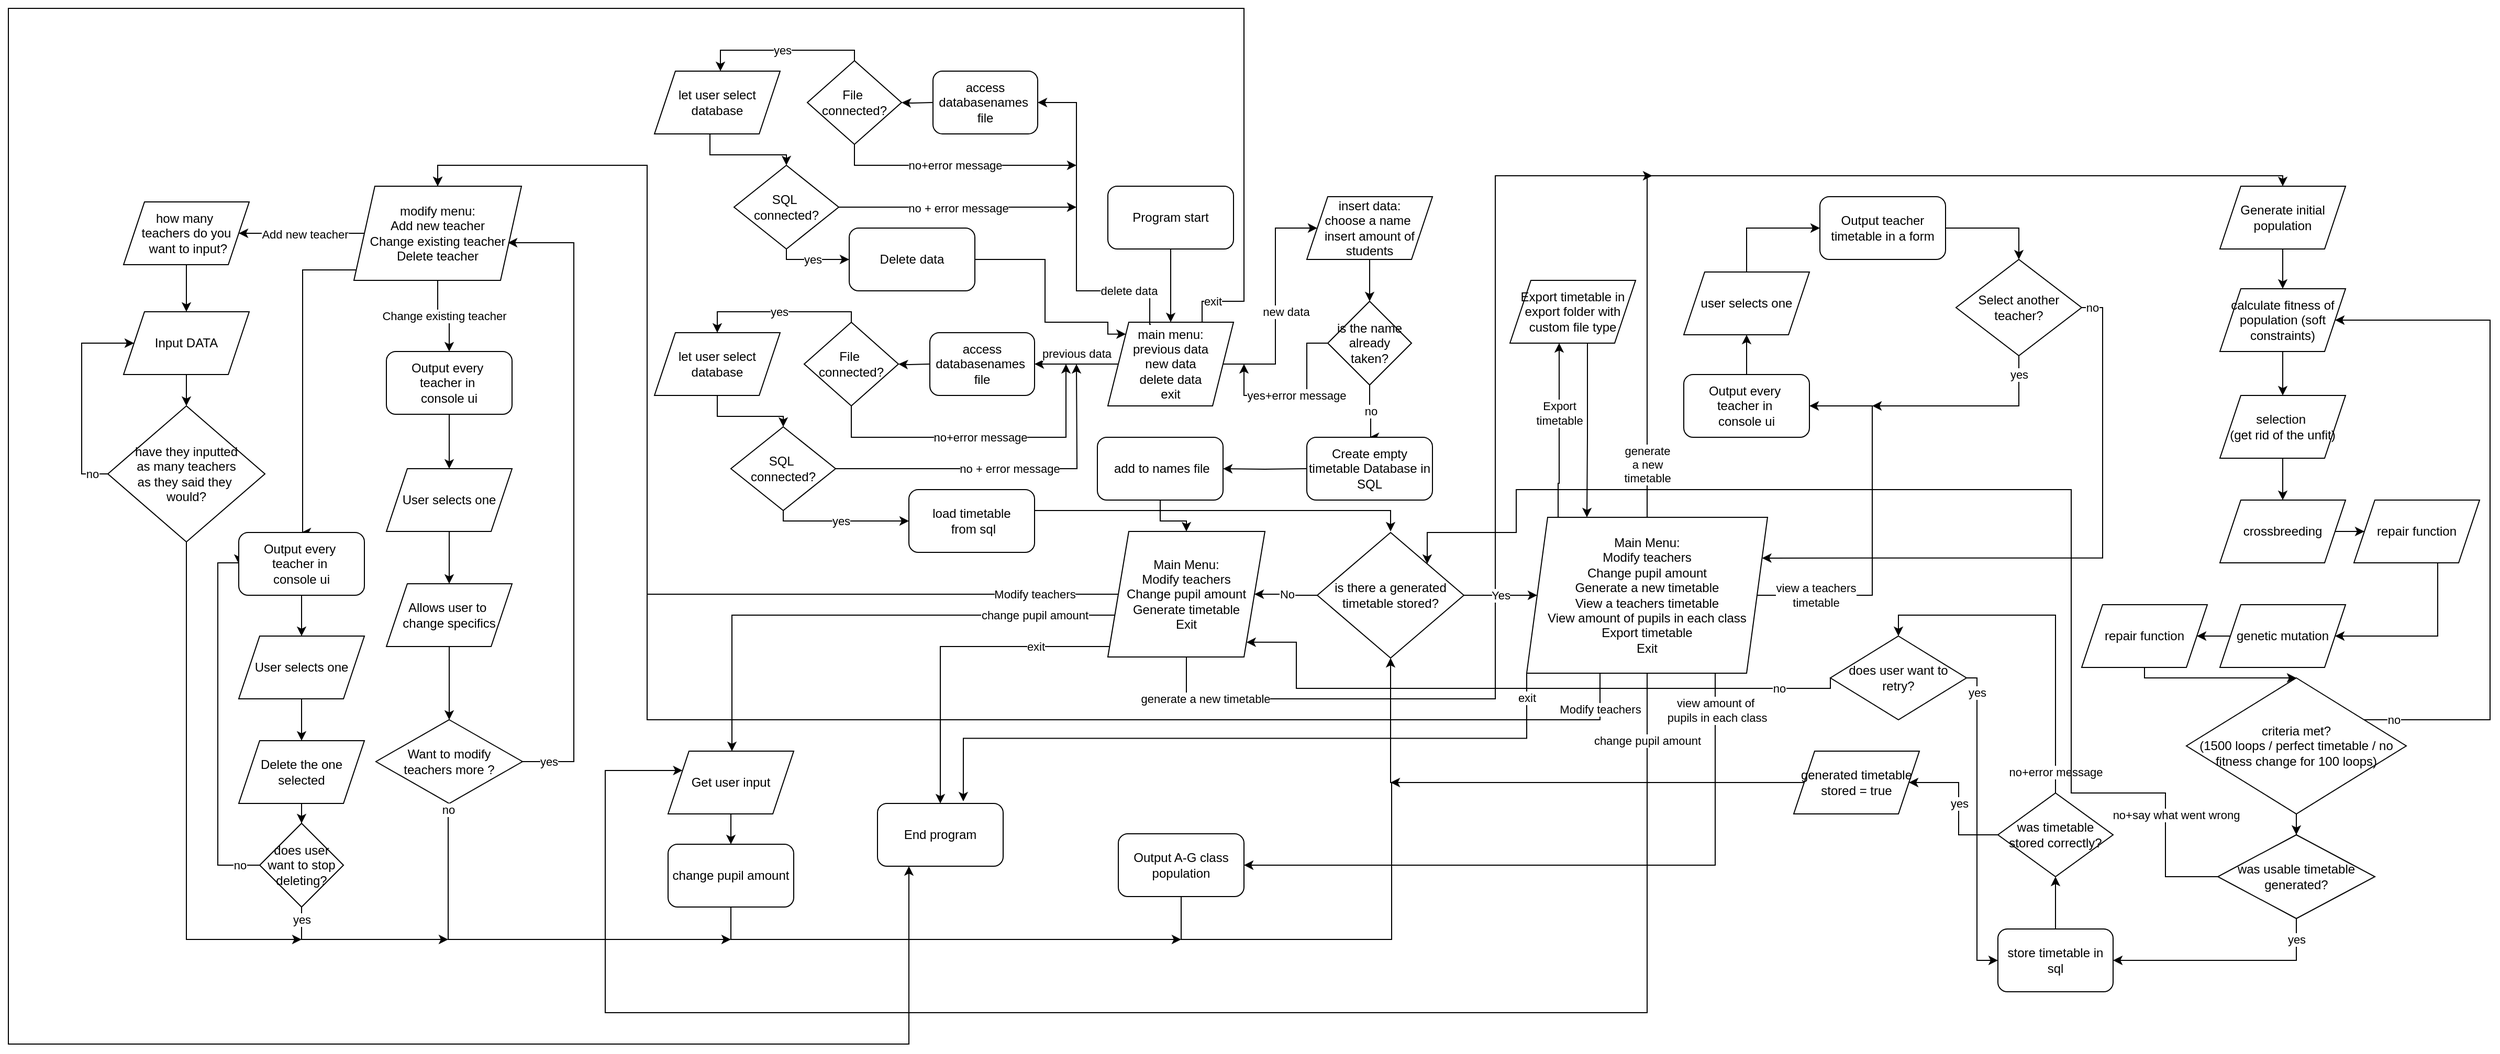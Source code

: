 <mxfile version="28.1.0">
  <diagram name="Page-1" id="5TjFJNbgtK6tRQX0CHqg">
    <mxGraphModel dx="2893" dy="2220" grid="1" gridSize="10" guides="1" tooltips="1" connect="1" arrows="1" fold="1" page="1" pageScale="1" pageWidth="827" pageHeight="1169" math="0" shadow="0">
      <root>
        <mxCell id="0" />
        <mxCell id="1" parent="0" />
        <mxCell id="_rqBkX1GEyzZLxkPlKRW-8" value="" style="edgeStyle=orthogonalEdgeStyle;rounded=0;orthogonalLoop=1;jettySize=auto;html=1;" parent="1" source="qPmPJSWQYSYvyi7kfRVx-1" target="qPmPJSWQYSYvyi7kfRVx-5" edge="1">
          <mxGeometry relative="1" as="geometry" />
        </mxCell>
        <mxCell id="qPmPJSWQYSYvyi7kfRVx-1" value="Program start" style="rounded=1;whiteSpace=wrap;html=1;" parent="1" vertex="1">
          <mxGeometry x="330" y="40" width="120" height="60" as="geometry" />
        </mxCell>
        <mxCell id="qPmPJSWQYSYvyi7kfRVx-8" value="previous data" style="edgeStyle=orthogonalEdgeStyle;rounded=0;orthogonalLoop=1;jettySize=auto;html=1;entryX=1;entryY=0.5;entryDx=0;entryDy=0;" parent="1" source="qPmPJSWQYSYvyi7kfRVx-5" edge="1">
          <mxGeometry y="-10" relative="1" as="geometry">
            <mxPoint as="offset" />
            <mxPoint x="260" y="210" as="targetPoint" />
          </mxGeometry>
        </mxCell>
        <mxCell id="_rqBkX1GEyzZLxkPlKRW-2" value="new data" style="edgeStyle=orthogonalEdgeStyle;rounded=0;orthogonalLoop=1;jettySize=auto;html=1;" parent="1" source="qPmPJSWQYSYvyi7kfRVx-5" target="_rqBkX1GEyzZLxkPlKRW-1" edge="1">
          <mxGeometry x="-0.091" y="-10" relative="1" as="geometry">
            <mxPoint as="offset" />
            <Array as="points">
              <mxPoint x="490" y="210" />
              <mxPoint x="490" y="80" />
            </Array>
          </mxGeometry>
        </mxCell>
        <mxCell id="ajdPaDMgWtltzfyTav8S-1" value="exit" style="edgeStyle=orthogonalEdgeStyle;rounded=0;orthogonalLoop=1;jettySize=auto;html=1;entryX=0.25;entryY=1;entryDx=0;entryDy=0;" edge="1" parent="1" source="qPmPJSWQYSYvyi7kfRVx-5" target="QJsNYXhnwNITKUMt3Eq2-19">
          <mxGeometry x="-0.983" relative="1" as="geometry">
            <Array as="points">
              <mxPoint x="420" y="150" />
              <mxPoint x="460" y="150" />
              <mxPoint x="460" y="-130" />
              <mxPoint x="-720" y="-130" />
              <mxPoint x="-720" y="860" />
              <mxPoint x="140" y="860" />
            </Array>
            <mxPoint as="offset" />
          </mxGeometry>
        </mxCell>
        <mxCell id="qPmPJSWQYSYvyi7kfRVx-5" value="main menu:&lt;br&gt;previous data&lt;br&gt;new data&lt;div&gt;delete data&lt;/div&gt;&lt;div&gt;exit&lt;/div&gt;" style="shape=parallelogram;perimeter=parallelogramPerimeter;whiteSpace=wrap;html=1;fixedSize=1;" parent="1" vertex="1">
          <mxGeometry x="330" y="170" width="120" height="80" as="geometry" />
        </mxCell>
        <mxCell id="qPmPJSWQYSYvyi7kfRVx-10" value="" style="edgeStyle=orthogonalEdgeStyle;rounded=0;orthogonalLoop=1;jettySize=auto;html=1;" parent="1" source="qPmPJSWQYSYvyi7kfRVx-7" target="qPmPJSWQYSYvyi7kfRVx-9" edge="1">
          <mxGeometry relative="1" as="geometry" />
        </mxCell>
        <mxCell id="qPmPJSWQYSYvyi7kfRVx-7" value="&lt;div&gt;let user select database&lt;/div&gt;" style="shape=parallelogram;perimeter=parallelogramPerimeter;whiteSpace=wrap;html=1;fixedSize=1;" parent="1" vertex="1">
          <mxGeometry x="-103" y="180" width="120" height="60" as="geometry" />
        </mxCell>
        <mxCell id="qPmPJSWQYSYvyi7kfRVx-16" value="no + error message" style="edgeStyle=orthogonalEdgeStyle;rounded=0;orthogonalLoop=1;jettySize=auto;html=1;" parent="1" source="qPmPJSWQYSYvyi7kfRVx-9" edge="1">
          <mxGeometry relative="1" as="geometry">
            <mxPoint x="300" y="210" as="targetPoint" />
          </mxGeometry>
        </mxCell>
        <mxCell id="qPmPJSWQYSYvyi7kfRVx-18" value="yes" style="edgeStyle=orthogonalEdgeStyle;rounded=0;orthogonalLoop=1;jettySize=auto;html=1;entryX=0;entryY=0.5;entryDx=0;entryDy=0;" parent="1" source="qPmPJSWQYSYvyi7kfRVx-9" target="_rqBkX1GEyzZLxkPlKRW-16" edge="1">
          <mxGeometry relative="1" as="geometry">
            <mxPoint x="-43" y="382" as="targetPoint" />
            <Array as="points">
              <mxPoint x="20" y="360" />
            </Array>
          </mxGeometry>
        </mxCell>
        <mxCell id="qPmPJSWQYSYvyi7kfRVx-9" value="SQL&amp;nbsp;&lt;div&gt;connected?&lt;/div&gt;" style="rhombus;whiteSpace=wrap;html=1;" parent="1" vertex="1">
          <mxGeometry x="-30" y="270" width="100" height="80" as="geometry" />
        </mxCell>
        <mxCell id="_rqBkX1GEyzZLxkPlKRW-7" style="edgeStyle=orthogonalEdgeStyle;rounded=0;orthogonalLoop=1;jettySize=auto;html=1;exitX=1;exitY=0.5;exitDx=0;exitDy=0;" parent="1" source="_rqBkX1GEyzZLxkPlKRW-16" edge="1">
          <mxGeometry relative="1" as="geometry">
            <mxPoint x="250" y="412" as="sourcePoint" />
            <mxPoint x="600" y="370" as="targetPoint" />
            <Array as="points">
              <mxPoint x="260" y="350" />
              <mxPoint x="600" y="350" />
            </Array>
          </mxGeometry>
        </mxCell>
        <mxCell id="_rqBkX1GEyzZLxkPlKRW-4" value="no" style="edgeStyle=orthogonalEdgeStyle;rounded=0;orthogonalLoop=1;jettySize=auto;html=1;entryX=0.5;entryY=0;entryDx=0;entryDy=0;" parent="1" source="e7MBx-RKfeoT1PmBK_qc-9" target="_rqBkX1GEyzZLxkPlKRW-13" edge="1">
          <mxGeometry relative="1" as="geometry">
            <mxPoint x="580" y="270" as="targetPoint" />
            <Array as="points">
              <mxPoint x="580" y="250" />
              <mxPoint x="581" y="280" />
            </Array>
          </mxGeometry>
        </mxCell>
        <mxCell id="_rqBkX1GEyzZLxkPlKRW-1" value="&lt;div&gt;insert data:&lt;/div&gt;choose a name&lt;span style=&quot;background-color: transparent; color: light-dark(rgb(0, 0, 0), rgb(255, 255, 255));&quot;&gt;&amp;nbsp;&lt;/span&gt;&lt;div&gt;&lt;span style=&quot;background-color: transparent; color: light-dark(rgb(0, 0, 0), rgb(255, 255, 255));&quot;&gt;insert amount of students&lt;/span&gt;&lt;/div&gt;" style="shape=parallelogram;perimeter=parallelogramPerimeter;whiteSpace=wrap;html=1;fixedSize=1;" parent="1" vertex="1">
          <mxGeometry x="520" y="50" width="120" height="60" as="geometry" />
        </mxCell>
        <mxCell id="_rqBkX1GEyzZLxkPlKRW-6" style="edgeStyle=orthogonalEdgeStyle;rounded=0;orthogonalLoop=1;jettySize=auto;html=1;entryX=0.5;entryY=0;entryDx=0;entryDy=0;" parent="1" source="e7MBx-RKfeoT1PmBK_qc-12" target="_rqBkX1GEyzZLxkPlKRW-5" edge="1">
          <mxGeometry relative="1" as="geometry">
            <mxPoint x="520" y="310" as="sourcePoint" />
          </mxGeometry>
        </mxCell>
        <mxCell id="QJsNYXhnwNITKUMt3Eq2-2" value="generate a new timetable" style="edgeStyle=orthogonalEdgeStyle;rounded=0;orthogonalLoop=1;jettySize=auto;html=1;" parent="1" source="_rqBkX1GEyzZLxkPlKRW-5" edge="1">
          <mxGeometry x="-0.882" relative="1" as="geometry">
            <Array as="points">
              <mxPoint x="405" y="530" />
              <mxPoint x="700" y="530" />
              <mxPoint x="700" y="30" />
            </Array>
            <mxPoint as="offset" />
            <mxPoint x="850" y="30" as="targetPoint" />
          </mxGeometry>
        </mxCell>
        <mxCell id="QJsNYXhnwNITKUMt3Eq2-20" value="exit" style="edgeStyle=orthogonalEdgeStyle;rounded=0;orthogonalLoop=1;jettySize=auto;html=1;entryX=0.5;entryY=0;entryDx=0;entryDy=0;" parent="1" source="_rqBkX1GEyzZLxkPlKRW-5" target="QJsNYXhnwNITKUMt3Eq2-19" edge="1">
          <mxGeometry x="-0.548" relative="1" as="geometry">
            <Array as="points">
              <mxPoint x="170" y="480" />
            </Array>
            <mxPoint as="offset" />
          </mxGeometry>
        </mxCell>
        <mxCell id="V8lAPqID9X0f5ABY0hI3-2" value="Modify teachers" style="edgeStyle=orthogonalEdgeStyle;rounded=0;orthogonalLoop=1;jettySize=auto;html=1;entryX=0.5;entryY=0;entryDx=0;entryDy=0;" parent="1" source="_rqBkX1GEyzZLxkPlKRW-5" target="V8lAPqID9X0f5ABY0hI3-1" edge="1">
          <mxGeometry x="-0.852" relative="1" as="geometry">
            <Array as="points">
              <mxPoint x="-110" y="430" />
              <mxPoint x="-110" y="20" />
              <mxPoint x="-310" y="20" />
            </Array>
            <mxPoint as="offset" />
          </mxGeometry>
        </mxCell>
        <mxCell id="9dXRt_jeTQlMgvSYc37Z-23" value="change pupil amount" style="edgeStyle=orthogonalEdgeStyle;rounded=0;orthogonalLoop=1;jettySize=auto;html=1;" parent="1" source="_rqBkX1GEyzZLxkPlKRW-5" target="9dXRt_jeTQlMgvSYc37Z-24" edge="1">
          <mxGeometry x="-0.691" relative="1" as="geometry">
            <mxPoint x="-30" y="610" as="targetPoint" />
            <Array as="points">
              <mxPoint x="-29" y="450" />
            </Array>
            <mxPoint as="offset" />
          </mxGeometry>
        </mxCell>
        <mxCell id="_rqBkX1GEyzZLxkPlKRW-5" value="Main Menu:&lt;br&gt;&lt;div&gt;&lt;span style=&quot;background-color: transparent; color: light-dark(rgb(0, 0, 0), rgb(255, 255, 255));&quot;&gt;Modify&amp;nbsp;&lt;/span&gt;teachers&lt;/div&gt;&lt;div&gt;&lt;span style=&quot;background-color: transparent; color: light-dark(rgb(0, 0, 0), rgb(255, 255, 255));&quot;&gt;Change pupil amount&lt;/span&gt;&lt;/div&gt;&lt;div&gt;&lt;div&gt;Generate timetable&lt;/div&gt;&lt;/div&gt;&lt;div&gt;Exit&lt;/div&gt;" style="shape=parallelogram;perimeter=parallelogramPerimeter;whiteSpace=wrap;html=1;fixedSize=1;" parent="1" vertex="1">
          <mxGeometry x="330" y="370" width="150" height="120" as="geometry" />
        </mxCell>
        <mxCell id="_rqBkX1GEyzZLxkPlKRW-10" value="No" style="edgeStyle=orthogonalEdgeStyle;rounded=0;orthogonalLoop=1;jettySize=auto;html=1;" parent="1" source="_rqBkX1GEyzZLxkPlKRW-9" target="_rqBkX1GEyzZLxkPlKRW-5" edge="1">
          <mxGeometry relative="1" as="geometry" />
        </mxCell>
        <mxCell id="_rqBkX1GEyzZLxkPlKRW-12" value="Yes" style="edgeStyle=orthogonalEdgeStyle;rounded=0;orthogonalLoop=1;jettySize=auto;html=1;" parent="1" source="_rqBkX1GEyzZLxkPlKRW-9" target="_rqBkX1GEyzZLxkPlKRW-11" edge="1">
          <mxGeometry relative="1" as="geometry" />
        </mxCell>
        <mxCell id="_rqBkX1GEyzZLxkPlKRW-9" value="is there a generated timetable stored?" style="rhombus;whiteSpace=wrap;html=1;" parent="1" vertex="1">
          <mxGeometry x="530" y="371" width="140" height="120" as="geometry" />
        </mxCell>
        <mxCell id="QJsNYXhnwNITKUMt3Eq2-1" value="generate&lt;div&gt;&amp;nbsp;a new&amp;nbsp;&lt;/div&gt;&lt;div&gt;timetable&lt;/div&gt;" style="edgeStyle=orthogonalEdgeStyle;rounded=0;orthogonalLoop=1;jettySize=auto;html=1;entryX=0.5;entryY=0;entryDx=0;entryDy=0;" parent="1" source="_rqBkX1GEyzZLxkPlKRW-11" target="fO54vMzoq-XSmd5Qjlf1-3" edge="1">
          <mxGeometry x="-0.89" relative="1" as="geometry">
            <Array as="points">
              <mxPoint x="845" y="30" />
              <mxPoint x="1452" y="30" />
            </Array>
            <mxPoint y="1" as="offset" />
            <mxPoint x="1570" y="20" as="targetPoint" />
          </mxGeometry>
        </mxCell>
        <mxCell id="V8lAPqID9X0f5ABY0hI3-3" value="Modify teachers" style="edgeStyle=orthogonalEdgeStyle;rounded=0;orthogonalLoop=1;jettySize=auto;html=1;entryX=0.5;entryY=0;entryDx=0;entryDy=0;" parent="1" source="_rqBkX1GEyzZLxkPlKRW-11" target="V8lAPqID9X0f5ABY0hI3-1" edge="1">
          <mxGeometry x="-0.96" relative="1" as="geometry">
            <Array as="points">
              <mxPoint x="800" y="550" />
              <mxPoint x="-110" y="550" />
              <mxPoint x="-110" y="20" />
              <mxPoint x="-310" y="20" />
            </Array>
            <mxPoint as="offset" />
          </mxGeometry>
        </mxCell>
        <mxCell id="9dXRt_jeTQlMgvSYc37Z-30" value="view a teachers&lt;div&gt;timetable&lt;/div&gt;" style="edgeStyle=orthogonalEdgeStyle;rounded=0;orthogonalLoop=1;jettySize=auto;html=1;entryX=1;entryY=0.5;entryDx=0;entryDy=0;" parent="1" source="_rqBkX1GEyzZLxkPlKRW-11" target="9dXRt_jeTQlMgvSYc37Z-36" edge="1">
          <mxGeometry x="-0.685" relative="1" as="geometry">
            <mxPoint x="990" y="251" as="targetPoint" />
            <Array as="points">
              <mxPoint x="1060" y="431" />
              <mxPoint x="1060" y="250" />
            </Array>
            <mxPoint as="offset" />
          </mxGeometry>
        </mxCell>
        <mxCell id="9dXRt_jeTQlMgvSYc37Z-47" value="view amount of&lt;div&gt;&amp;nbsp;pupils in each class&lt;/div&gt;" style="edgeStyle=orthogonalEdgeStyle;rounded=0;orthogonalLoop=1;jettySize=auto;html=1;entryX=1;entryY=0.5;entryDx=0;entryDy=0;" parent="1" source="_rqBkX1GEyzZLxkPlKRW-11" target="9dXRt_jeTQlMgvSYc37Z-48" edge="1">
          <mxGeometry x="-0.891" relative="1" as="geometry">
            <mxPoint x="400" y="670" as="targetPoint" />
            <Array as="points">
              <mxPoint x="910" y="689" />
            </Array>
            <mxPoint y="1" as="offset" />
          </mxGeometry>
        </mxCell>
        <mxCell id="9dXRt_jeTQlMgvSYc37Z-54" value="Export&lt;div&gt;timetable&lt;/div&gt;" style="edgeStyle=orthogonalEdgeStyle;rounded=0;orthogonalLoop=1;jettySize=auto;html=1;" parent="1" source="_rqBkX1GEyzZLxkPlKRW-11" target="9dXRt_jeTQlMgvSYc37Z-55" edge="1">
          <mxGeometry x="0.216" relative="1" as="geometry">
            <mxPoint x="760" y="290" as="targetPoint" />
            <Array as="points">
              <mxPoint x="760" y="324" />
              <mxPoint x="761" y="290" />
            </Array>
            <mxPoint y="1" as="offset" />
          </mxGeometry>
        </mxCell>
        <mxCell id="_rqBkX1GEyzZLxkPlKRW-11" value="Main Menu:&lt;br&gt;&lt;div&gt;&lt;span style=&quot;background-color: transparent; color: light-dark(rgb(0, 0, 0), rgb(255, 255, 255));&quot;&gt;Modify&amp;nbsp;&lt;/span&gt;teachers&lt;/div&gt;&lt;div&gt;Change pupil amount&lt;/div&gt;&lt;div&gt;Generate a new timetable&lt;/div&gt;&lt;div&gt;View a teachers timetable&lt;/div&gt;&lt;div&gt;View amount of pupils in each class&lt;/div&gt;&lt;div&gt;&lt;div&gt;Export timetable&lt;/div&gt;&lt;div&gt;&lt;span style=&quot;background-color: transparent; color: light-dark(rgb(0, 0, 0), rgb(255, 255, 255));&quot;&gt;Exit&lt;/span&gt;&lt;/div&gt;&lt;/div&gt;" style="shape=parallelogram;perimeter=parallelogramPerimeter;whiteSpace=wrap;html=1;fixedSize=1;" parent="1" vertex="1">
          <mxGeometry x="730" y="356.5" width="230" height="149" as="geometry" />
        </mxCell>
        <mxCell id="_rqBkX1GEyzZLxkPlKRW-13" value="&lt;div&gt;Create empty timetable Database in SQL&lt;/div&gt;" style="rounded=1;whiteSpace=wrap;html=1;" parent="1" vertex="1">
          <mxGeometry x="520" y="280" width="120" height="60" as="geometry" />
        </mxCell>
        <mxCell id="_rqBkX1GEyzZLxkPlKRW-16" value="&lt;div&gt;load timetable&lt;/div&gt;&lt;div&gt;&amp;nbsp;from sql&lt;/div&gt;" style="rounded=1;whiteSpace=wrap;html=1;" parent="1" vertex="1">
          <mxGeometry x="140" y="330" width="120" height="60" as="geometry" />
        </mxCell>
        <mxCell id="fO54vMzoq-XSmd5Qjlf1-5" value="" style="edgeStyle=orthogonalEdgeStyle;rounded=0;orthogonalLoop=1;jettySize=auto;html=1;" parent="1" source="fO54vMzoq-XSmd5Qjlf1-3" target="fO54vMzoq-XSmd5Qjlf1-4" edge="1">
          <mxGeometry relative="1" as="geometry" />
        </mxCell>
        <mxCell id="fO54vMzoq-XSmd5Qjlf1-3" value="Generate initial population" style="shape=parallelogram;perimeter=parallelogramPerimeter;whiteSpace=wrap;html=1;fixedSize=1;" parent="1" vertex="1">
          <mxGeometry x="1392" y="40" width="120" height="60" as="geometry" />
        </mxCell>
        <mxCell id="fO54vMzoq-XSmd5Qjlf1-7" value="" style="edgeStyle=orthogonalEdgeStyle;rounded=0;orthogonalLoop=1;jettySize=auto;html=1;" parent="1" source="fO54vMzoq-XSmd5Qjlf1-4" target="fO54vMzoq-XSmd5Qjlf1-6" edge="1">
          <mxGeometry relative="1" as="geometry" />
        </mxCell>
        <mxCell id="fO54vMzoq-XSmd5Qjlf1-4" value="calculate fitness of population (soft constraints)" style="shape=parallelogram;perimeter=parallelogramPerimeter;whiteSpace=wrap;html=1;fixedSize=1;" parent="1" vertex="1">
          <mxGeometry x="1392" y="138" width="120" height="60" as="geometry" />
        </mxCell>
        <mxCell id="fO54vMzoq-XSmd5Qjlf1-9" value="" style="edgeStyle=orthogonalEdgeStyle;rounded=0;orthogonalLoop=1;jettySize=auto;html=1;" parent="1" source="fO54vMzoq-XSmd5Qjlf1-6" target="fO54vMzoq-XSmd5Qjlf1-8" edge="1">
          <mxGeometry relative="1" as="geometry" />
        </mxCell>
        <mxCell id="fO54vMzoq-XSmd5Qjlf1-6" value="selection&amp;nbsp;&lt;div&gt;(get rid of the unfit)&lt;/div&gt;" style="shape=parallelogram;perimeter=parallelogramPerimeter;whiteSpace=wrap;html=1;fixedSize=1;" parent="1" vertex="1">
          <mxGeometry x="1392" y="240" width="120" height="60" as="geometry" />
        </mxCell>
        <mxCell id="yWH5YEIk07C5A7a1uGac-2" value="" style="edgeStyle=orthogonalEdgeStyle;rounded=0;orthogonalLoop=1;jettySize=auto;html=1;" parent="1" source="fO54vMzoq-XSmd5Qjlf1-8" target="yWH5YEIk07C5A7a1uGac-1" edge="1">
          <mxGeometry relative="1" as="geometry" />
        </mxCell>
        <mxCell id="fO54vMzoq-XSmd5Qjlf1-8" value="crossbreeding" style="shape=parallelogram;perimeter=parallelogramPerimeter;whiteSpace=wrap;html=1;fixedSize=1;" parent="1" vertex="1">
          <mxGeometry x="1392" y="340" width="120" height="60" as="geometry" />
        </mxCell>
        <mxCell id="yWH5YEIk07C5A7a1uGac-6" style="edgeStyle=orthogonalEdgeStyle;rounded=0;orthogonalLoop=1;jettySize=auto;html=1;entryX=1;entryY=0.5;entryDx=0;entryDy=0;" parent="1" source="yWH5YEIk07C5A7a1uGac-1" target="yWH5YEIk07C5A7a1uGac-3" edge="1">
          <mxGeometry relative="1" as="geometry">
            <Array as="points">
              <mxPoint x="1600" y="470" />
            </Array>
          </mxGeometry>
        </mxCell>
        <mxCell id="yWH5YEIk07C5A7a1uGac-1" value="repair function" style="shape=parallelogram;perimeter=parallelogramPerimeter;whiteSpace=wrap;html=1;fixedSize=1;" parent="1" vertex="1">
          <mxGeometry x="1520" y="340" width="120" height="60" as="geometry" />
        </mxCell>
        <mxCell id="yWH5YEIk07C5A7a1uGac-8" value="" style="edgeStyle=orthogonalEdgeStyle;rounded=0;orthogonalLoop=1;jettySize=auto;html=1;" parent="1" source="yWH5YEIk07C5A7a1uGac-3" target="yWH5YEIk07C5A7a1uGac-7" edge="1">
          <mxGeometry relative="1" as="geometry" />
        </mxCell>
        <mxCell id="yWH5YEIk07C5A7a1uGac-3" value="genetic mutation" style="shape=parallelogram;perimeter=parallelogramPerimeter;whiteSpace=wrap;html=1;fixedSize=1;" parent="1" vertex="1">
          <mxGeometry x="1392" y="440" width="120" height="60" as="geometry" />
        </mxCell>
        <mxCell id="yWH5YEIk07C5A7a1uGac-10" style="edgeStyle=orthogonalEdgeStyle;rounded=0;orthogonalLoop=1;jettySize=auto;html=1;entryX=0.5;entryY=0;entryDx=0;entryDy=0;" parent="1" source="yWH5YEIk07C5A7a1uGac-7" target="yWH5YEIk07C5A7a1uGac-9" edge="1">
          <mxGeometry relative="1" as="geometry">
            <Array as="points">
              <mxPoint x="1320" y="510" />
            </Array>
          </mxGeometry>
        </mxCell>
        <mxCell id="yWH5YEIk07C5A7a1uGac-7" value="repair function" style="shape=parallelogram;perimeter=parallelogramPerimeter;whiteSpace=wrap;html=1;fixedSize=1;" parent="1" vertex="1">
          <mxGeometry x="1260" y="440" width="120" height="60" as="geometry" />
        </mxCell>
        <mxCell id="yWH5YEIk07C5A7a1uGac-11" value="no" style="edgeStyle=orthogonalEdgeStyle;rounded=0;orthogonalLoop=1;jettySize=auto;html=1;entryX=1;entryY=0.5;entryDx=0;entryDy=0;" parent="1" source="yWH5YEIk07C5A7a1uGac-9" target="fO54vMzoq-XSmd5Qjlf1-4" edge="1">
          <mxGeometry x="-0.912" relative="1" as="geometry">
            <mxPoint x="1580" y="180" as="targetPoint" />
            <Array as="points">
              <mxPoint x="1650" y="550" />
              <mxPoint x="1650" y="168" />
            </Array>
            <mxPoint as="offset" />
          </mxGeometry>
        </mxCell>
        <mxCell id="e7MBx-RKfeoT1PmBK_qc-15" value="" style="edgeStyle=orthogonalEdgeStyle;rounded=0;orthogonalLoop=1;jettySize=auto;html=1;" parent="1" source="yWH5YEIk07C5A7a1uGac-9" target="e7MBx-RKfeoT1PmBK_qc-14" edge="1">
          <mxGeometry relative="1" as="geometry" />
        </mxCell>
        <mxCell id="yWH5YEIk07C5A7a1uGac-9" value="criteria met?&lt;div&gt;(1500 loops / perfect timetable / no fitness change for 100 loops)&lt;/div&gt;" style="rhombus;whiteSpace=wrap;html=1;" parent="1" vertex="1">
          <mxGeometry x="1360" y="510" width="210" height="130" as="geometry" />
        </mxCell>
        <mxCell id="QJsNYXhnwNITKUMt3Eq2-6" value="" style="edgeStyle=orthogonalEdgeStyle;rounded=0;orthogonalLoop=1;jettySize=auto;html=1;exitX=0.5;exitY=0;exitDx=0;exitDy=0;" parent="1" source="e7MBx-RKfeoT1PmBK_qc-21" target="QJsNYXhnwNITKUMt3Eq2-5" edge="1">
          <mxGeometry relative="1" as="geometry">
            <mxPoint x="1235" y="750" as="sourcePoint" />
          </mxGeometry>
        </mxCell>
        <mxCell id="QJsNYXhnwNITKUMt3Eq2-10" value="yes" style="edgeStyle=orthogonalEdgeStyle;rounded=0;orthogonalLoop=1;jettySize=auto;html=1;" parent="1" source="QJsNYXhnwNITKUMt3Eq2-5" target="QJsNYXhnwNITKUMt3Eq2-9" edge="1">
          <mxGeometry relative="1" as="geometry" />
        </mxCell>
        <mxCell id="QJsNYXhnwNITKUMt3Eq2-17" value="no+error message" style="edgeStyle=orthogonalEdgeStyle;rounded=0;orthogonalLoop=1;jettySize=auto;html=1;entryX=0.5;entryY=0;entryDx=0;entryDy=0;" parent="1" source="QJsNYXhnwNITKUMt3Eq2-5" target="QJsNYXhnwNITKUMt3Eq2-13" edge="1">
          <mxGeometry x="-0.882" relative="1" as="geometry">
            <Array as="points">
              <mxPoint x="1235" y="450" />
              <mxPoint x="1085" y="450" />
            </Array>
            <mxPoint as="offset" />
          </mxGeometry>
        </mxCell>
        <mxCell id="QJsNYXhnwNITKUMt3Eq2-5" value="was timetable stored correctly?" style="rhombus;whiteSpace=wrap;html=1;" parent="1" vertex="1">
          <mxGeometry x="1180" y="620" width="110" height="80" as="geometry" />
        </mxCell>
        <mxCell id="QJsNYXhnwNITKUMt3Eq2-11" style="edgeStyle=orthogonalEdgeStyle;rounded=0;orthogonalLoop=1;jettySize=auto;html=1;entryX=0.5;entryY=1;entryDx=0;entryDy=0;" parent="1" source="QJsNYXhnwNITKUMt3Eq2-9" target="_rqBkX1GEyzZLxkPlKRW-9" edge="1">
          <mxGeometry relative="1" as="geometry" />
        </mxCell>
        <mxCell id="QJsNYXhnwNITKUMt3Eq2-9" value="generated timetable stored = true" style="shape=parallelogram;perimeter=parallelogramPerimeter;whiteSpace=wrap;html=1;fixedSize=1;" parent="1" vertex="1">
          <mxGeometry x="985" y="580" width="120" height="60" as="geometry" />
        </mxCell>
        <mxCell id="QJsNYXhnwNITKUMt3Eq2-13" value="does user want to retry?" style="rhombus;whiteSpace=wrap;html=1;" parent="1" vertex="1">
          <mxGeometry x="1020" y="470" width="130" height="80" as="geometry" />
        </mxCell>
        <mxCell id="QJsNYXhnwNITKUMt3Eq2-15" value="yes" style="edgeStyle=orthogonalEdgeStyle;rounded=0;orthogonalLoop=1;jettySize=auto;html=1;entryX=0;entryY=0.5;entryDx=0;entryDy=0;" parent="1" source="QJsNYXhnwNITKUMt3Eq2-13" target="e7MBx-RKfeoT1PmBK_qc-21" edge="1">
          <mxGeometry x="-0.841" relative="1" as="geometry">
            <Array as="points">
              <mxPoint x="1160" y="510" />
              <mxPoint x="1160" y="780" />
            </Array>
            <mxPoint as="offset" />
            <mxPoint x="1185" y="780" as="targetPoint" />
          </mxGeometry>
        </mxCell>
        <mxCell id="QJsNYXhnwNITKUMt3Eq2-18" value="no" style="edgeStyle=orthogonalEdgeStyle;rounded=0;orthogonalLoop=1;jettySize=auto;html=1;entryX=1;entryY=1;entryDx=0;entryDy=0;" parent="1" target="_rqBkX1GEyzZLxkPlKRW-5" edge="1">
          <mxGeometry x="-0.806" relative="1" as="geometry">
            <mxPoint x="1020" y="510" as="sourcePoint" />
            <mxPoint x="460.0" y="466.0" as="targetPoint" />
            <Array as="points">
              <mxPoint x="1020" y="520" />
              <mxPoint x="510" y="520" />
              <mxPoint x="510" y="476" />
            </Array>
            <mxPoint as="offset" />
          </mxGeometry>
        </mxCell>
        <mxCell id="QJsNYXhnwNITKUMt3Eq2-19" value="End program" style="rounded=1;whiteSpace=wrap;html=1;" parent="1" vertex="1">
          <mxGeometry x="110" y="630" width="120" height="60" as="geometry" />
        </mxCell>
        <mxCell id="QJsNYXhnwNITKUMt3Eq2-21" value="exit" style="edgeStyle=orthogonalEdgeStyle;rounded=0;orthogonalLoop=1;jettySize=auto;html=1;entryX=0.683;entryY=-0.033;entryDx=0;entryDy=0;entryPerimeter=0;exitX=0;exitY=1;exitDx=0;exitDy=0;" parent="1" source="_rqBkX1GEyzZLxkPlKRW-11" target="QJsNYXhnwNITKUMt3Eq2-19" edge="1">
          <mxGeometry x="-0.931" relative="1" as="geometry">
            <mxPoint as="offset" />
          </mxGeometry>
        </mxCell>
        <mxCell id="e7MBx-RKfeoT1PmBK_qc-3" value="" style="edgeStyle=orthogonalEdgeStyle;rounded=0;orthogonalLoop=1;jettySize=auto;html=1;" parent="1" target="e7MBx-RKfeoT1PmBK_qc-2" edge="1">
          <mxGeometry relative="1" as="geometry">
            <mxPoint x="160" y="210" as="sourcePoint" />
          </mxGeometry>
        </mxCell>
        <mxCell id="e7MBx-RKfeoT1PmBK_qc-4" value="yes" style="edgeStyle=orthogonalEdgeStyle;rounded=0;orthogonalLoop=1;jettySize=auto;html=1;entryX=0.5;entryY=0;entryDx=0;entryDy=0;" parent="1" source="e7MBx-RKfeoT1PmBK_qc-2" target="qPmPJSWQYSYvyi7kfRVx-7" edge="1">
          <mxGeometry relative="1" as="geometry">
            <Array as="points">
              <mxPoint x="85" y="160" />
              <mxPoint x="-43" y="160" />
            </Array>
          </mxGeometry>
        </mxCell>
        <mxCell id="e7MBx-RKfeoT1PmBK_qc-5" value="no+error message" style="edgeStyle=orthogonalEdgeStyle;rounded=0;orthogonalLoop=1;jettySize=auto;html=1;" parent="1" source="e7MBx-RKfeoT1PmBK_qc-2" edge="1">
          <mxGeometry relative="1" as="geometry">
            <mxPoint x="290" y="210" as="targetPoint" />
            <Array as="points">
              <mxPoint x="85" y="280" />
              <mxPoint x="290" y="280" />
            </Array>
          </mxGeometry>
        </mxCell>
        <mxCell id="e7MBx-RKfeoT1PmBK_qc-2" value="File&amp;nbsp;&lt;div&gt;connected?&lt;/div&gt;" style="rhombus;whiteSpace=wrap;html=1;" parent="1" vertex="1">
          <mxGeometry x="40" y="170" width="90" height="80" as="geometry" />
        </mxCell>
        <mxCell id="e7MBx-RKfeoT1PmBK_qc-8" value="access databasenames&amp;nbsp;&lt;div&gt;file&lt;/div&gt;" style="rounded=1;whiteSpace=wrap;html=1;" parent="1" vertex="1">
          <mxGeometry x="160" y="180" width="100" height="60" as="geometry" />
        </mxCell>
        <mxCell id="e7MBx-RKfeoT1PmBK_qc-10" value="" style="edgeStyle=orthogonalEdgeStyle;rounded=0;orthogonalLoop=1;jettySize=auto;html=1;" parent="1" source="_rqBkX1GEyzZLxkPlKRW-1" target="e7MBx-RKfeoT1PmBK_qc-9" edge="1">
          <mxGeometry relative="1" as="geometry">
            <mxPoint x="580" y="270" as="targetPoint" />
            <mxPoint x="580" y="110" as="sourcePoint" />
          </mxGeometry>
        </mxCell>
        <mxCell id="e7MBx-RKfeoT1PmBK_qc-11" value="yes+error message" style="edgeStyle=orthogonalEdgeStyle;rounded=0;orthogonalLoop=1;jettySize=auto;html=1;" parent="1" source="e7MBx-RKfeoT1PmBK_qc-9" edge="1">
          <mxGeometry relative="1" as="geometry">
            <mxPoint x="460" y="210" as="targetPoint" />
            <Array as="points">
              <mxPoint x="520" y="190" />
              <mxPoint x="520" y="240" />
              <mxPoint x="460" y="240" />
            </Array>
          </mxGeometry>
        </mxCell>
        <mxCell id="e7MBx-RKfeoT1PmBK_qc-9" value="is the name already taken?" style="rhombus;whiteSpace=wrap;html=1;" parent="1" vertex="1">
          <mxGeometry x="540" y="150" width="80" height="80" as="geometry" />
        </mxCell>
        <mxCell id="e7MBx-RKfeoT1PmBK_qc-13" value="" style="edgeStyle=orthogonalEdgeStyle;rounded=0;orthogonalLoop=1;jettySize=auto;html=1;entryX=1;entryY=0.5;entryDx=0;entryDy=0;" parent="1" target="e7MBx-RKfeoT1PmBK_qc-12" edge="1">
          <mxGeometry relative="1" as="geometry">
            <mxPoint x="520" y="310" as="sourcePoint" />
            <mxPoint x="405" y="370" as="targetPoint" />
          </mxGeometry>
        </mxCell>
        <mxCell id="e7MBx-RKfeoT1PmBK_qc-12" value="&amp;nbsp;add to names file" style="rounded=1;whiteSpace=wrap;html=1;" parent="1" vertex="1">
          <mxGeometry x="320" y="280" width="120" height="60" as="geometry" />
        </mxCell>
        <mxCell id="e7MBx-RKfeoT1PmBK_qc-16" value="yes" style="edgeStyle=orthogonalEdgeStyle;rounded=0;orthogonalLoop=1;jettySize=auto;html=1;entryX=1;entryY=0.5;entryDx=0;entryDy=0;" parent="1" source="e7MBx-RKfeoT1PmBK_qc-14" target="e7MBx-RKfeoT1PmBK_qc-21" edge="1">
          <mxGeometry x="-0.818" relative="1" as="geometry">
            <mxPoint x="1285" y="780" as="targetPoint" />
            <Array as="points">
              <mxPoint x="1465" y="780" />
            </Array>
            <mxPoint as="offset" />
          </mxGeometry>
        </mxCell>
        <mxCell id="e7MBx-RKfeoT1PmBK_qc-17" style="edgeStyle=orthogonalEdgeStyle;rounded=0;orthogonalLoop=1;jettySize=auto;html=1;entryX=1;entryY=0;entryDx=0;entryDy=0;" parent="1" source="e7MBx-RKfeoT1PmBK_qc-14" target="_rqBkX1GEyzZLxkPlKRW-9" edge="1">
          <mxGeometry relative="1" as="geometry">
            <mxPoint x="952" y="420" as="targetPoint" />
            <Array as="points">
              <mxPoint x="1340" y="700" />
              <mxPoint x="1340" y="620" />
              <mxPoint x="1250" y="620" />
              <mxPoint x="1250" y="330" />
              <mxPoint x="720" y="330" />
              <mxPoint x="720" y="371" />
              <mxPoint x="635" y="371" />
            </Array>
          </mxGeometry>
        </mxCell>
        <mxCell id="e7MBx-RKfeoT1PmBK_qc-20" value="no+say what went wrong" style="edgeLabel;html=1;align=center;verticalAlign=middle;resizable=0;points=[];" parent="e7MBx-RKfeoT1PmBK_qc-17" vertex="1" connectable="0">
          <mxGeometry x="-0.804" y="2" relative="1" as="geometry">
            <mxPoint x="12" y="8" as="offset" />
          </mxGeometry>
        </mxCell>
        <mxCell id="e7MBx-RKfeoT1PmBK_qc-14" value="was usable timetable generated?" style="rhombus;whiteSpace=wrap;html=1;" parent="1" vertex="1">
          <mxGeometry x="1390" y="660" width="150" height="80" as="geometry" />
        </mxCell>
        <mxCell id="e7MBx-RKfeoT1PmBK_qc-21" value="store timetable in sql" style="rounded=1;whiteSpace=wrap;html=1;" parent="1" vertex="1">
          <mxGeometry x="1180" y="750" width="110" height="60" as="geometry" />
        </mxCell>
        <mxCell id="V8lAPqID9X0f5ABY0hI3-5" value="" style="edgeStyle=orthogonalEdgeStyle;rounded=0;orthogonalLoop=1;jettySize=auto;html=1;" parent="1" source="9dXRt_jeTQlMgvSYc37Z-2" target="V8lAPqID9X0f5ABY0hI3-4" edge="1">
          <mxGeometry x="0.429" relative="1" as="geometry">
            <mxPoint as="offset" />
          </mxGeometry>
        </mxCell>
        <mxCell id="V8lAPqID9X0f5ABY0hI3-7" value="Change existing teacher" style="edgeStyle=orthogonalEdgeStyle;rounded=0;orthogonalLoop=1;jettySize=auto;html=1;entryX=0.5;entryY=0;entryDx=0;entryDy=0;" parent="1" source="V8lAPqID9X0f5ABY0hI3-1" target="9dXRt_jeTQlMgvSYc37Z-39" edge="1">
          <mxGeometry relative="1" as="geometry">
            <mxPoint x="-299" y="198" as="targetPoint" />
          </mxGeometry>
        </mxCell>
        <mxCell id="9dXRt_jeTQlMgvSYc37Z-9" style="edgeStyle=orthogonalEdgeStyle;rounded=0;orthogonalLoop=1;jettySize=auto;html=1;entryX=0.5;entryY=0;entryDx=0;entryDy=0;" parent="1" source="V8lAPqID9X0f5ABY0hI3-1" target="9dXRt_jeTQlMgvSYc37Z-40" edge="1">
          <mxGeometry relative="1" as="geometry">
            <mxPoint x="-440" y="371" as="targetPoint" />
            <Array as="points">
              <mxPoint x="-439" y="120" />
            </Array>
          </mxGeometry>
        </mxCell>
        <mxCell id="V8lAPqID9X0f5ABY0hI3-1" value="modify menu:&lt;div&gt;Add new teacher&lt;/div&gt;&lt;div&gt;Change existing teacher&lt;/div&gt;&lt;div&gt;Delete teacher&lt;/div&gt;" style="shape=parallelogram;perimeter=parallelogramPerimeter;whiteSpace=wrap;html=1;fixedSize=1;" parent="1" vertex="1">
          <mxGeometry x="-390" y="40" width="160" height="90" as="geometry" />
        </mxCell>
        <mxCell id="9dXRt_jeTQlMgvSYc37Z-6" style="edgeStyle=orthogonalEdgeStyle;rounded=0;orthogonalLoop=1;jettySize=auto;html=1;entryX=0.5;entryY=0;entryDx=0;entryDy=0;" parent="1" source="V8lAPqID9X0f5ABY0hI3-4" target="9dXRt_jeTQlMgvSYc37Z-5" edge="1">
          <mxGeometry relative="1" as="geometry" />
        </mxCell>
        <mxCell id="V8lAPqID9X0f5ABY0hI3-4" value="&lt;div&gt;&lt;span style=&quot;background-color: transparent; color: light-dark(rgb(0, 0, 0), rgb(255, 255, 255));&quot;&gt;Input DATA&lt;/span&gt;&lt;/div&gt;" style="shape=parallelogram;perimeter=parallelogramPerimeter;whiteSpace=wrap;html=1;fixedSize=1;" parent="1" vertex="1">
          <mxGeometry x="-610" y="160" width="120" height="60" as="geometry" />
        </mxCell>
        <mxCell id="V8lAPqID9X0f5ABY0hI3-9" value="" style="edgeStyle=orthogonalEdgeStyle;rounded=0;orthogonalLoop=1;jettySize=auto;html=1;exitX=0.5;exitY=1;exitDx=0;exitDy=0;" parent="1" source="9dXRt_jeTQlMgvSYc37Z-39" target="V8lAPqID9X0f5ABY0hI3-8" edge="1">
          <mxGeometry relative="1" as="geometry">
            <mxPoint x="-299" y="258" as="sourcePoint" />
          </mxGeometry>
        </mxCell>
        <mxCell id="V8lAPqID9X0f5ABY0hI3-11" value="" style="edgeStyle=orthogonalEdgeStyle;rounded=0;orthogonalLoop=1;jettySize=auto;html=1;" parent="1" source="V8lAPqID9X0f5ABY0hI3-8" target="V8lAPqID9X0f5ABY0hI3-10" edge="1">
          <mxGeometry relative="1" as="geometry" />
        </mxCell>
        <mxCell id="V8lAPqID9X0f5ABY0hI3-8" value="User selects one" style="shape=parallelogram;perimeter=parallelogramPerimeter;whiteSpace=wrap;html=1;fixedSize=1;" parent="1" vertex="1">
          <mxGeometry x="-359" y="310" width="120" height="60" as="geometry" />
        </mxCell>
        <mxCell id="AK8ajXSOmpAV9PA3FUqV-2" value="" style="edgeStyle=orthogonalEdgeStyle;rounded=0;orthogonalLoop=1;jettySize=auto;html=1;entryX=0.5;entryY=0;entryDx=0;entryDy=0;" parent="1" source="V8lAPqID9X0f5ABY0hI3-10" target="AK8ajXSOmpAV9PA3FUqV-1" edge="1">
          <mxGeometry relative="1" as="geometry">
            <mxPoint x="-299" y="550" as="targetPoint" />
          </mxGeometry>
        </mxCell>
        <mxCell id="V8lAPqID9X0f5ABY0hI3-10" value="Allows user to&amp;nbsp;&lt;div&gt;change specifics&lt;/div&gt;" style="shape=parallelogram;perimeter=parallelogramPerimeter;whiteSpace=wrap;html=1;fixedSize=1;" parent="1" vertex="1">
          <mxGeometry x="-359" y="420" width="120" height="60" as="geometry" />
        </mxCell>
        <mxCell id="AK8ajXSOmpAV9PA3FUqV-4" value="yes" style="edgeStyle=orthogonalEdgeStyle;rounded=0;orthogonalLoop=1;jettySize=auto;html=1;entryX=0.919;entryY=0.6;entryDx=0;entryDy=0;entryPerimeter=0;" parent="1" source="AK8ajXSOmpAV9PA3FUqV-1" target="V8lAPqID9X0f5ABY0hI3-1" edge="1">
          <mxGeometry x="-0.92" relative="1" as="geometry">
            <Array as="points">
              <mxPoint x="-180" y="590" />
              <mxPoint x="-180" y="94" />
            </Array>
            <mxPoint as="offset" />
            <mxPoint x="-240" y="90" as="targetPoint" />
          </mxGeometry>
        </mxCell>
        <mxCell id="AK8ajXSOmpAV9PA3FUqV-1" value="Want to modify teachers&amp;nbsp;more ?" style="rhombus;whiteSpace=wrap;html=1;" parent="1" vertex="1">
          <mxGeometry x="-369" y="550" width="140" height="80" as="geometry" />
        </mxCell>
        <mxCell id="9dXRt_jeTQlMgvSYc37Z-1" value="no" style="edgeStyle=orthogonalEdgeStyle;rounded=0;orthogonalLoop=1;jettySize=auto;html=1;exitX=0.5;exitY=1;exitDx=0;exitDy=0;" parent="1" source="AK8ajXSOmpAV9PA3FUqV-1" edge="1">
          <mxGeometry x="-0.964" relative="1" as="geometry">
            <mxPoint x="-30" y="760" as="targetPoint" />
            <Array as="points">
              <mxPoint x="-300" y="630" />
              <mxPoint x="-300" y="760" />
            </Array>
            <mxPoint as="offset" />
          </mxGeometry>
        </mxCell>
        <mxCell id="9dXRt_jeTQlMgvSYc37Z-3" value="" style="edgeStyle=orthogonalEdgeStyle;rounded=0;orthogonalLoop=1;jettySize=auto;html=1;" parent="1" source="V8lAPqID9X0f5ABY0hI3-1" target="9dXRt_jeTQlMgvSYc37Z-2" edge="1">
          <mxGeometry relative="1" as="geometry">
            <mxPoint x="-380" y="85" as="sourcePoint" />
            <mxPoint x="-550" y="220" as="targetPoint" />
          </mxGeometry>
        </mxCell>
        <mxCell id="9dXRt_jeTQlMgvSYc37Z-4" value="Add new teacher" style="edgeLabel;html=1;align=center;verticalAlign=middle;resizable=0;points=[];" parent="9dXRt_jeTQlMgvSYc37Z-3" vertex="1" connectable="0">
          <mxGeometry x="-0.05" y="1" relative="1" as="geometry">
            <mxPoint as="offset" />
          </mxGeometry>
        </mxCell>
        <mxCell id="9dXRt_jeTQlMgvSYc37Z-2" value="how many&amp;nbsp;&lt;div&gt;teachers do you&lt;/div&gt;&lt;div&gt;&amp;nbsp;want to input?&lt;/div&gt;" style="shape=parallelogram;perimeter=parallelogramPerimeter;whiteSpace=wrap;html=1;fixedSize=1;" parent="1" vertex="1">
          <mxGeometry x="-610" y="55" width="120" height="60" as="geometry" />
        </mxCell>
        <mxCell id="9dXRt_jeTQlMgvSYc37Z-7" value="no" style="edgeStyle=orthogonalEdgeStyle;rounded=0;orthogonalLoop=1;jettySize=auto;html=1;entryX=0;entryY=0.5;entryDx=0;entryDy=0;" parent="1" source="9dXRt_jeTQlMgvSYc37Z-5" target="V8lAPqID9X0f5ABY0hI3-4" edge="1">
          <mxGeometry x="-0.85" relative="1" as="geometry">
            <Array as="points">
              <mxPoint x="-650" y="315" />
              <mxPoint x="-650" y="190" />
            </Array>
            <mxPoint as="offset" />
          </mxGeometry>
        </mxCell>
        <mxCell id="9dXRt_jeTQlMgvSYc37Z-8" style="edgeStyle=orthogonalEdgeStyle;rounded=0;orthogonalLoop=1;jettySize=auto;html=1;" parent="1" source="9dXRt_jeTQlMgvSYc37Z-5" edge="1">
          <mxGeometry relative="1" as="geometry">
            <mxPoint x="-440" y="760" as="targetPoint" />
            <Array as="points">
              <mxPoint x="-550" y="760" />
            </Array>
          </mxGeometry>
        </mxCell>
        <mxCell id="9dXRt_jeTQlMgvSYc37Z-5" value="have they inputted&lt;div&gt;&amp;nbsp;as many teachers&amp;nbsp;&lt;div&gt;as they said they&amp;nbsp;&lt;/div&gt;&lt;div&gt;would?&lt;/div&gt;&lt;/div&gt;" style="rhombus;whiteSpace=wrap;html=1;" parent="1" vertex="1">
          <mxGeometry x="-625" y="250" width="150" height="130" as="geometry" />
        </mxCell>
        <mxCell id="9dXRt_jeTQlMgvSYc37Z-12" style="edgeStyle=orthogonalEdgeStyle;rounded=0;orthogonalLoop=1;jettySize=auto;html=1;entryX=0.5;entryY=0;entryDx=0;entryDy=0;exitX=0.5;exitY=1;exitDx=0;exitDy=0;" parent="1" source="9dXRt_jeTQlMgvSYc37Z-40" target="9dXRt_jeTQlMgvSYc37Z-11" edge="1">
          <mxGeometry relative="1" as="geometry">
            <mxPoint x="-440" y="431" as="sourcePoint" />
          </mxGeometry>
        </mxCell>
        <mxCell id="9dXRt_jeTQlMgvSYc37Z-14" value="" style="edgeStyle=orthogonalEdgeStyle;rounded=0;orthogonalLoop=1;jettySize=auto;html=1;" parent="1" source="9dXRt_jeTQlMgvSYc37Z-11" target="9dXRt_jeTQlMgvSYc37Z-13" edge="1">
          <mxGeometry relative="1" as="geometry" />
        </mxCell>
        <mxCell id="9dXRt_jeTQlMgvSYc37Z-11" value="User selects one" style="shape=parallelogram;perimeter=parallelogramPerimeter;whiteSpace=wrap;html=1;fixedSize=1;" parent="1" vertex="1">
          <mxGeometry x="-500" y="470" width="120" height="60" as="geometry" />
        </mxCell>
        <mxCell id="9dXRt_jeTQlMgvSYc37Z-16" value="" style="edgeStyle=orthogonalEdgeStyle;rounded=0;orthogonalLoop=1;jettySize=auto;html=1;" parent="1" source="9dXRt_jeTQlMgvSYc37Z-13" target="9dXRt_jeTQlMgvSYc37Z-15" edge="1">
          <mxGeometry relative="1" as="geometry" />
        </mxCell>
        <mxCell id="9dXRt_jeTQlMgvSYc37Z-13" value="Delete the one selected" style="shape=parallelogram;perimeter=parallelogramPerimeter;whiteSpace=wrap;html=1;fixedSize=1;" parent="1" vertex="1">
          <mxGeometry x="-500" y="570" width="120" height="60" as="geometry" />
        </mxCell>
        <mxCell id="9dXRt_jeTQlMgvSYc37Z-18" value="yes" style="edgeStyle=orthogonalEdgeStyle;rounded=0;orthogonalLoop=1;jettySize=auto;html=1;" parent="1" source="9dXRt_jeTQlMgvSYc37Z-15" edge="1">
          <mxGeometry x="-0.867" relative="1" as="geometry">
            <mxPoint x="-300" y="760" as="targetPoint" />
            <Array as="points">
              <mxPoint x="-440" y="760" />
              <mxPoint x="-399" y="760" />
            </Array>
            <mxPoint as="offset" />
          </mxGeometry>
        </mxCell>
        <mxCell id="9dXRt_jeTQlMgvSYc37Z-15" value="does user want to stop deleting?" style="rhombus;whiteSpace=wrap;html=1;" parent="1" vertex="1">
          <mxGeometry x="-480" y="649" width="80" height="80" as="geometry" />
        </mxCell>
        <mxCell id="9dXRt_jeTQlMgvSYc37Z-19" value="no" style="edgeStyle=orthogonalEdgeStyle;rounded=0;orthogonalLoop=1;jettySize=auto;html=1;entryX=0;entryY=0.5;entryDx=0;entryDy=0;" parent="1" source="9dXRt_jeTQlMgvSYc37Z-15" target="9dXRt_jeTQlMgvSYc37Z-40" edge="1">
          <mxGeometry x="-0.889" relative="1" as="geometry">
            <mxPoint x="-491.96" y="395" as="targetPoint" />
            <Array as="points">
              <mxPoint x="-520" y="689" />
              <mxPoint x="-520" y="400" />
            </Array>
            <mxPoint as="offset" />
          </mxGeometry>
        </mxCell>
        <mxCell id="9dXRt_jeTQlMgvSYc37Z-26" value="" style="edgeStyle=orthogonalEdgeStyle;rounded=0;orthogonalLoop=1;jettySize=auto;html=1;" parent="1" source="9dXRt_jeTQlMgvSYc37Z-24" target="9dXRt_jeTQlMgvSYc37Z-25" edge="1">
          <mxGeometry relative="1" as="geometry" />
        </mxCell>
        <mxCell id="9dXRt_jeTQlMgvSYc37Z-24" value="Get user input" style="shape=parallelogram;perimeter=parallelogramPerimeter;whiteSpace=wrap;html=1;fixedSize=1;" parent="1" vertex="1">
          <mxGeometry x="-90" y="580" width="120" height="60" as="geometry" />
        </mxCell>
        <mxCell id="9dXRt_jeTQlMgvSYc37Z-27" style="edgeStyle=orthogonalEdgeStyle;rounded=0;orthogonalLoop=1;jettySize=auto;html=1;" parent="1" source="9dXRt_jeTQlMgvSYc37Z-25" edge="1">
          <mxGeometry relative="1" as="geometry">
            <mxPoint x="400" y="760" as="targetPoint" />
            <Array as="points">
              <mxPoint x="-30" y="760" />
            </Array>
          </mxGeometry>
        </mxCell>
        <mxCell id="9dXRt_jeTQlMgvSYc37Z-25" value="change pupil amount" style="rounded=1;whiteSpace=wrap;html=1;" parent="1" vertex="1">
          <mxGeometry x="-90" y="669" width="120" height="60" as="geometry" />
        </mxCell>
        <mxCell id="9dXRt_jeTQlMgvSYc37Z-28" value="change pupil amount" style="edgeStyle=orthogonalEdgeStyle;rounded=0;orthogonalLoop=1;jettySize=auto;html=1;entryX=0;entryY=0.25;entryDx=0;entryDy=0;" parent="1" source="_rqBkX1GEyzZLxkPlKRW-11" target="9dXRt_jeTQlMgvSYc37Z-24" edge="1">
          <mxGeometry x="-0.921" relative="1" as="geometry">
            <Array as="points">
              <mxPoint x="845" y="830" />
              <mxPoint x="-150" y="830" />
              <mxPoint x="-150" y="599" />
            </Array>
            <mxPoint as="offset" />
          </mxGeometry>
        </mxCell>
        <mxCell id="9dXRt_jeTQlMgvSYc37Z-33" value="" style="edgeStyle=orthogonalEdgeStyle;rounded=0;orthogonalLoop=1;jettySize=auto;html=1;exitX=0.5;exitY=0;exitDx=0;exitDy=0;" parent="1" source="9dXRt_jeTQlMgvSYc37Z-36" target="9dXRt_jeTQlMgvSYc37Z-32" edge="1">
          <mxGeometry relative="1" as="geometry">
            <mxPoint x="940" y="221" as="sourcePoint" />
          </mxGeometry>
        </mxCell>
        <mxCell id="9dXRt_jeTQlMgvSYc37Z-42" value="" style="edgeStyle=orthogonalEdgeStyle;rounded=0;orthogonalLoop=1;jettySize=auto;html=1;" parent="1" source="9dXRt_jeTQlMgvSYc37Z-32" target="9dXRt_jeTQlMgvSYc37Z-41" edge="1">
          <mxGeometry relative="1" as="geometry">
            <Array as="points">
              <mxPoint x="940" y="80" />
            </Array>
          </mxGeometry>
        </mxCell>
        <mxCell id="9dXRt_jeTQlMgvSYc37Z-32" value="user selects one" style="shape=parallelogram;perimeter=parallelogramPerimeter;whiteSpace=wrap;html=1;fixedSize=1;" parent="1" vertex="1">
          <mxGeometry x="880" y="122" width="120" height="60" as="geometry" />
        </mxCell>
        <mxCell id="9dXRt_jeTQlMgvSYc37Z-36" value="Output every&amp;nbsp;&lt;div&gt;teacher in&amp;nbsp;&lt;/div&gt;&lt;div&gt;console ui&lt;/div&gt;" style="rounded=1;whiteSpace=wrap;html=1;" parent="1" vertex="1">
          <mxGeometry x="880" y="220" width="120" height="60" as="geometry" />
        </mxCell>
        <mxCell id="9dXRt_jeTQlMgvSYc37Z-39" value="Output every&amp;nbsp;&lt;div&gt;teacher in&amp;nbsp;&lt;/div&gt;&lt;div&gt;console ui&lt;/div&gt;" style="rounded=1;whiteSpace=wrap;html=1;" parent="1" vertex="1">
          <mxGeometry x="-359" y="198" width="120" height="60" as="geometry" />
        </mxCell>
        <mxCell id="9dXRt_jeTQlMgvSYc37Z-40" value="Output every&amp;nbsp;&lt;div&gt;teacher in&amp;nbsp;&lt;/div&gt;&lt;div&gt;console ui&lt;/div&gt;" style="rounded=1;whiteSpace=wrap;html=1;" parent="1" vertex="1">
          <mxGeometry x="-500" y="371" width="120" height="60" as="geometry" />
        </mxCell>
        <mxCell id="9dXRt_jeTQlMgvSYc37Z-44" style="edgeStyle=orthogonalEdgeStyle;rounded=0;orthogonalLoop=1;jettySize=auto;html=1;entryX=0.5;entryY=0;entryDx=0;entryDy=0;" parent="1" source="9dXRt_jeTQlMgvSYc37Z-41" target="9dXRt_jeTQlMgvSYc37Z-43" edge="1">
          <mxGeometry relative="1" as="geometry" />
        </mxCell>
        <mxCell id="9dXRt_jeTQlMgvSYc37Z-41" value="Output teacher timetable in a form" style="rounded=1;whiteSpace=wrap;html=1;" parent="1" vertex="1">
          <mxGeometry x="1010" y="50" width="120" height="60" as="geometry" />
        </mxCell>
        <mxCell id="9dXRt_jeTQlMgvSYc37Z-45" value="yes" style="edgeStyle=orthogonalEdgeStyle;rounded=0;orthogonalLoop=1;jettySize=auto;html=1;exitX=0.5;exitY=1;exitDx=0;exitDy=0;" parent="1" source="9dXRt_jeTQlMgvSYc37Z-43" edge="1">
          <mxGeometry x="-0.808" relative="1" as="geometry">
            <mxPoint x="1060" y="250" as="targetPoint" />
            <mxPoint x="1241" y="220" as="sourcePoint" />
            <Array as="points">
              <mxPoint x="1200" y="250" />
            </Array>
            <mxPoint as="offset" />
          </mxGeometry>
        </mxCell>
        <mxCell id="9dXRt_jeTQlMgvSYc37Z-46" value="no" style="edgeStyle=orthogonalEdgeStyle;rounded=0;orthogonalLoop=1;jettySize=auto;html=1;entryX=1;entryY=0.25;entryDx=0;entryDy=0;" parent="1" source="9dXRt_jeTQlMgvSYc37Z-43" target="_rqBkX1GEyzZLxkPlKRW-11" edge="1">
          <mxGeometry x="-0.966" relative="1" as="geometry">
            <Array as="points">
              <mxPoint x="1280" y="156" />
              <mxPoint x="1280" y="395" />
            </Array>
            <mxPoint as="offset" />
          </mxGeometry>
        </mxCell>
        <mxCell id="9dXRt_jeTQlMgvSYc37Z-43" value="Select another teacher?" style="rhombus;whiteSpace=wrap;html=1;" parent="1" vertex="1">
          <mxGeometry x="1140" y="110" width="120" height="92" as="geometry" />
        </mxCell>
        <mxCell id="9dXRt_jeTQlMgvSYc37Z-49" style="edgeStyle=orthogonalEdgeStyle;rounded=0;orthogonalLoop=1;jettySize=auto;html=1;" parent="1" source="9dXRt_jeTQlMgvSYc37Z-48" edge="1">
          <mxGeometry relative="1" as="geometry">
            <mxPoint x="600" y="610" as="targetPoint" />
            <Array as="points">
              <mxPoint x="400" y="760" />
              <mxPoint x="601" y="760" />
            </Array>
          </mxGeometry>
        </mxCell>
        <mxCell id="9dXRt_jeTQlMgvSYc37Z-48" value="Output A-G class population" style="rounded=1;whiteSpace=wrap;html=1;" parent="1" vertex="1">
          <mxGeometry x="340" y="659" width="120" height="60" as="geometry" />
        </mxCell>
        <mxCell id="9dXRt_jeTQlMgvSYc37Z-55" value="Export timetable in export folder with custom file type" style="shape=parallelogram;perimeter=parallelogramPerimeter;whiteSpace=wrap;html=1;fixedSize=1;" parent="1" vertex="1">
          <mxGeometry x="714" y="130" width="120" height="60" as="geometry" />
        </mxCell>
        <mxCell id="9dXRt_jeTQlMgvSYc37Z-56" style="edgeStyle=orthogonalEdgeStyle;rounded=0;orthogonalLoop=1;jettySize=auto;html=1;entryX=0.25;entryY=0;entryDx=0;entryDy=0;" parent="1" source="9dXRt_jeTQlMgvSYc37Z-55" target="_rqBkX1GEyzZLxkPlKRW-11" edge="1">
          <mxGeometry relative="1" as="geometry">
            <mxPoint x="810" y="290" as="targetPoint" />
            <Array as="points">
              <mxPoint x="788" y="280" />
              <mxPoint x="788" y="280" />
            </Array>
          </mxGeometry>
        </mxCell>
        <mxCell id="sgCEehIY_xVTGB-DQy7M-2" value="" style="edgeStyle=orthogonalEdgeStyle;rounded=0;orthogonalLoop=1;jettySize=auto;html=1;" parent="1" target="sgCEehIY_xVTGB-DQy7M-5" edge="1">
          <mxGeometry relative="1" as="geometry">
            <mxPoint x="-40" y="-10" as="sourcePoint" />
            <Array as="points">
              <mxPoint x="-50" y="-10" />
              <mxPoint x="-50" y="10" />
              <mxPoint x="23" y="10" />
            </Array>
          </mxGeometry>
        </mxCell>
        <mxCell id="sgCEehIY_xVTGB-DQy7M-3" value="no + error message" style="edgeStyle=orthogonalEdgeStyle;rounded=0;orthogonalLoop=1;jettySize=auto;html=1;" parent="1" source="sgCEehIY_xVTGB-DQy7M-5" edge="1">
          <mxGeometry relative="1" as="geometry">
            <mxPoint x="300" y="60" as="targetPoint" />
          </mxGeometry>
        </mxCell>
        <mxCell id="sgCEehIY_xVTGB-DQy7M-4" value="yes" style="edgeStyle=orthogonalEdgeStyle;rounded=0;orthogonalLoop=1;jettySize=auto;html=1;entryX=0;entryY=0.5;entryDx=0;entryDy=0;" parent="1" source="sgCEehIY_xVTGB-DQy7M-5" target="sgCEehIY_xVTGB-DQy7M-16" edge="1">
          <mxGeometry relative="1" as="geometry">
            <mxPoint x="143" y="110" as="targetPoint" />
            <Array as="points">
              <mxPoint x="23" y="110" />
            </Array>
          </mxGeometry>
        </mxCell>
        <mxCell id="sgCEehIY_xVTGB-DQy7M-5" value="SQL&amp;nbsp;&lt;div&gt;connected?&lt;/div&gt;" style="rhombus;whiteSpace=wrap;html=1;" parent="1" vertex="1">
          <mxGeometry x="-27" y="20" width="100" height="80" as="geometry" />
        </mxCell>
        <mxCell id="sgCEehIY_xVTGB-DQy7M-6" value="" style="edgeStyle=orthogonalEdgeStyle;rounded=0;orthogonalLoop=1;jettySize=auto;html=1;" parent="1" target="sgCEehIY_xVTGB-DQy7M-9" edge="1">
          <mxGeometry relative="1" as="geometry">
            <mxPoint x="163" y="-40" as="sourcePoint" />
          </mxGeometry>
        </mxCell>
        <mxCell id="sgCEehIY_xVTGB-DQy7M-7" value="yes" style="edgeStyle=orthogonalEdgeStyle;rounded=0;orthogonalLoop=1;jettySize=auto;html=1;entryX=0.5;entryY=0;entryDx=0;entryDy=0;" parent="1" source="sgCEehIY_xVTGB-DQy7M-9" edge="1">
          <mxGeometry relative="1" as="geometry">
            <Array as="points">
              <mxPoint x="88" y="-90" />
              <mxPoint x="-40" y="-90" />
            </Array>
            <mxPoint x="-40" y="-70" as="targetPoint" />
          </mxGeometry>
        </mxCell>
        <mxCell id="sgCEehIY_xVTGB-DQy7M-8" value="no+error message" style="edgeStyle=orthogonalEdgeStyle;rounded=0;orthogonalLoop=1;jettySize=auto;html=1;" parent="1" source="sgCEehIY_xVTGB-DQy7M-9" edge="1">
          <mxGeometry relative="1" as="geometry">
            <mxPoint x="300" y="20" as="targetPoint" />
            <Array as="points">
              <mxPoint x="88" y="20" />
            </Array>
          </mxGeometry>
        </mxCell>
        <mxCell id="sgCEehIY_xVTGB-DQy7M-9" value="File&amp;nbsp;&lt;div&gt;connected?&lt;/div&gt;" style="rhombus;whiteSpace=wrap;html=1;" parent="1" vertex="1">
          <mxGeometry x="43" y="-80" width="90" height="80" as="geometry" />
        </mxCell>
        <mxCell id="sgCEehIY_xVTGB-DQy7M-10" value="access databasenames&amp;nbsp;&lt;div&gt;file&lt;/div&gt;" style="rounded=1;whiteSpace=wrap;html=1;" parent="1" vertex="1">
          <mxGeometry x="163" y="-70" width="100" height="60" as="geometry" />
        </mxCell>
        <mxCell id="sgCEehIY_xVTGB-DQy7M-14" value="delete data" style="edgeStyle=orthogonalEdgeStyle;rounded=0;orthogonalLoop=1;jettySize=auto;html=1;exitX=0.342;exitY=0.025;exitDx=0;exitDy=0;entryX=1;entryY=0.5;entryDx=0;entryDy=0;exitPerimeter=0;" parent="1" source="qPmPJSWQYSYvyi7kfRVx-5" target="sgCEehIY_xVTGB-DQy7M-10" edge="1">
          <mxGeometry x="-0.668" relative="1" as="geometry">
            <mxPoint x="550" y="-119" as="targetPoint" />
            <mxPoint x="330" y="-120" as="sourcePoint" />
            <Array as="points">
              <mxPoint x="370" y="172" />
              <mxPoint x="370" y="140" />
              <mxPoint x="300" y="140" />
              <mxPoint x="300" y="-40" />
            </Array>
            <mxPoint as="offset" />
          </mxGeometry>
        </mxCell>
        <mxCell id="sgCEehIY_xVTGB-DQy7M-15" value="&lt;div&gt;let user select database&lt;/div&gt;" style="shape=parallelogram;perimeter=parallelogramPerimeter;whiteSpace=wrap;html=1;fixedSize=1;" parent="1" vertex="1">
          <mxGeometry x="-103" y="-70" width="120" height="60" as="geometry" />
        </mxCell>
        <mxCell id="sgCEehIY_xVTGB-DQy7M-16" value="Delete data" style="rounded=1;whiteSpace=wrap;html=1;" parent="1" vertex="1">
          <mxGeometry x="83" y="80" width="120" height="60" as="geometry" />
        </mxCell>
        <mxCell id="sgCEehIY_xVTGB-DQy7M-22" value="" style="edgeStyle=orthogonalEdgeStyle;rounded=0;orthogonalLoop=1;jettySize=auto;html=1;entryX=0;entryY=0;entryDx=0;entryDy=0;exitX=1;exitY=0.5;exitDx=0;exitDy=0;" parent="1" source="sgCEehIY_xVTGB-DQy7M-16" target="qPmPJSWQYSYvyi7kfRVx-5" edge="1">
          <mxGeometry x="-0.308" relative="1" as="geometry">
            <mxPoint x="-373" y="810" as="targetPoint" />
            <mxPoint x="-373" y="1090" as="sourcePoint" />
            <Array as="points">
              <mxPoint x="270" y="110" />
              <mxPoint x="270" y="170" />
              <mxPoint x="330" y="170" />
              <mxPoint x="330" y="181" />
            </Array>
            <mxPoint as="offset" />
          </mxGeometry>
        </mxCell>
      </root>
    </mxGraphModel>
  </diagram>
</mxfile>
